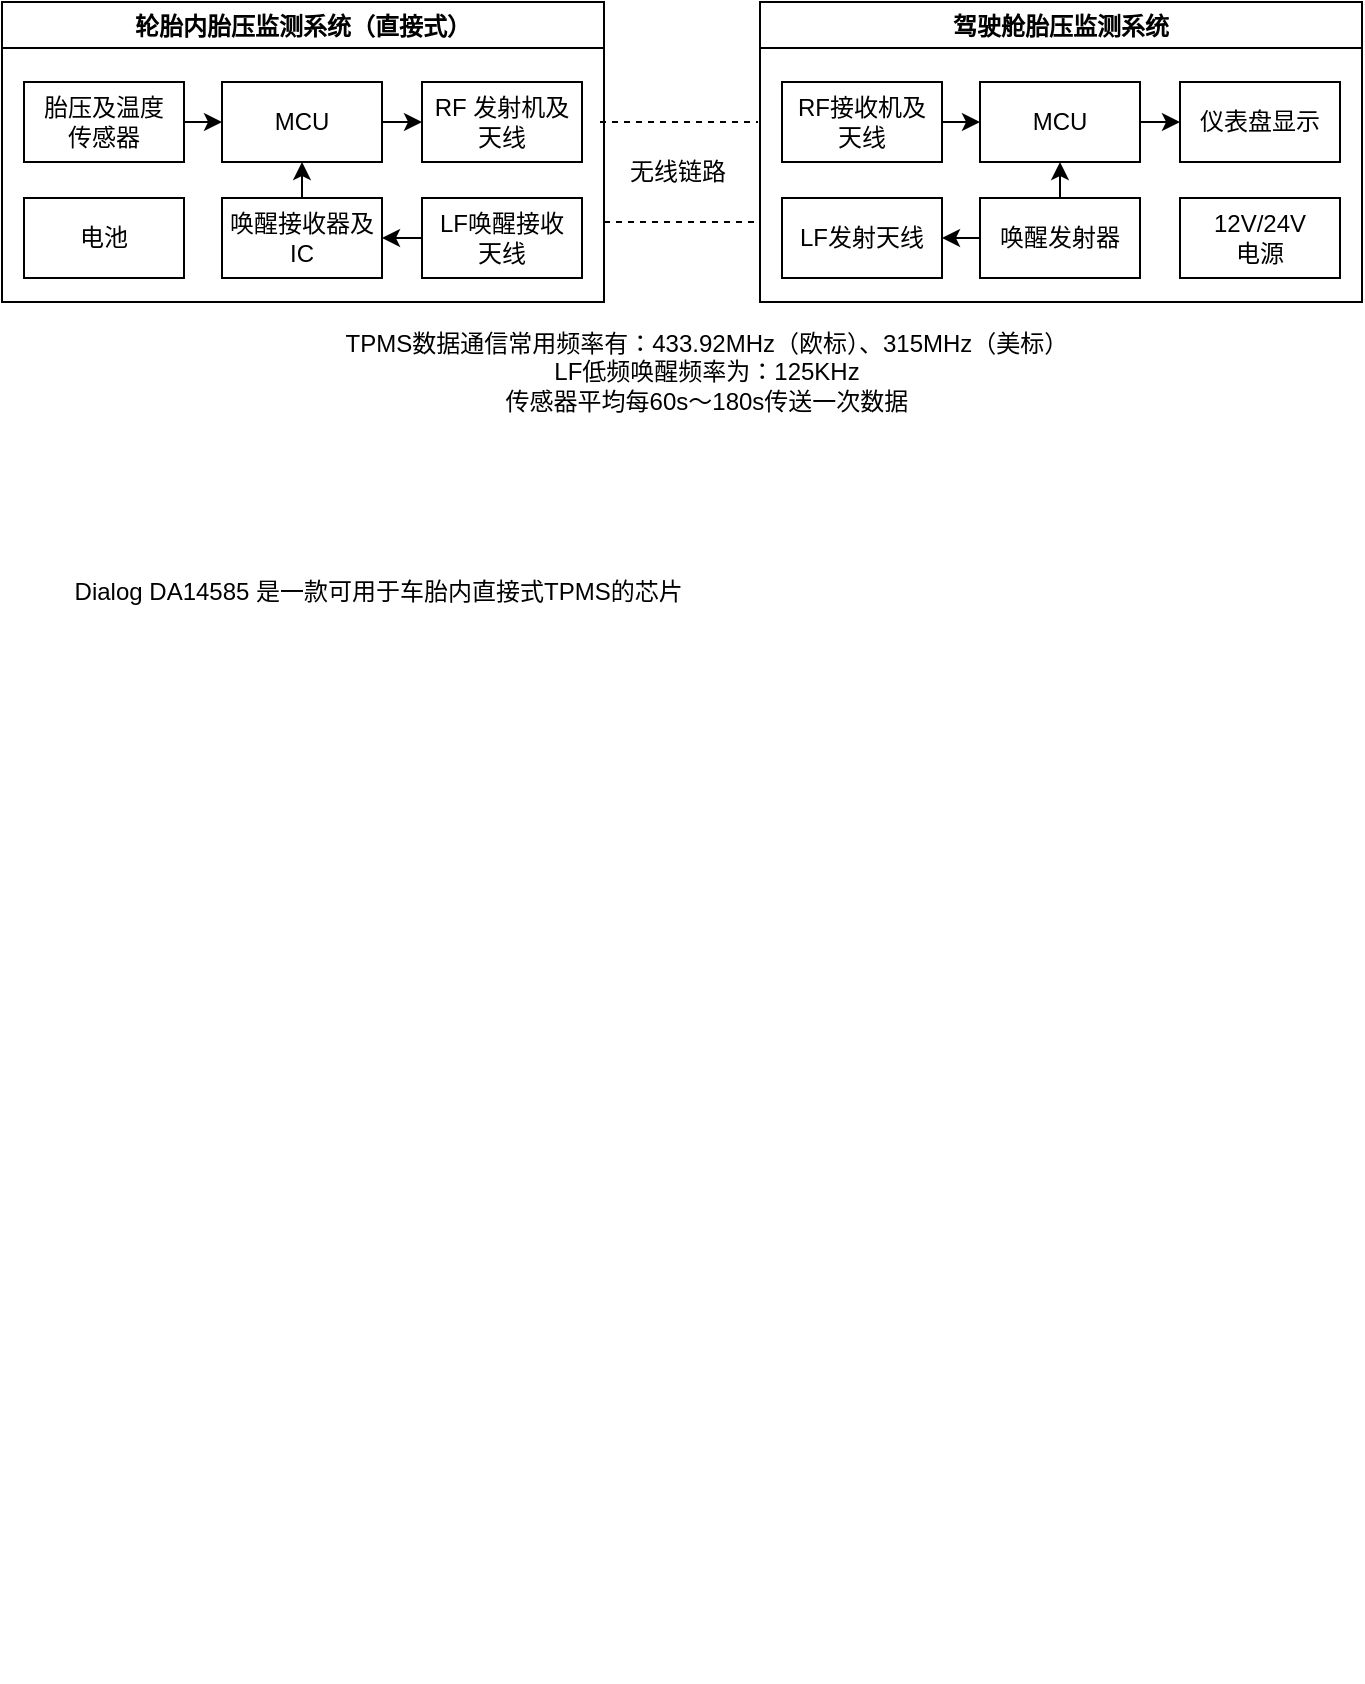 <mxfile>
    <diagram id="UFRCJ5hFlOmFxORTK3ZJ" name="Page-1">
        <mxGraphModel dx="898" dy="574" grid="1" gridSize="10" guides="1" tooltips="1" connect="1" arrows="1" fold="1" page="1" pageScale="1" pageWidth="827" pageHeight="1169" math="0" shadow="0">
            <root>
                <mxCell id="0"/>
                <mxCell id="1" parent="0"/>
                <mxCell id="6" value="轮胎内胎压监测系统（直接式）" style="swimlane;" vertex="1" parent="1">
                    <mxGeometry x="92" y="150" width="301" height="150" as="geometry"/>
                </mxCell>
                <mxCell id="2" value="胎压及温度&lt;br&gt;传感器" style="rounded=0;whiteSpace=wrap;html=1;" vertex="1" parent="6">
                    <mxGeometry x="11" y="40" width="80" height="40" as="geometry"/>
                </mxCell>
                <mxCell id="7" value="MCU" style="rounded=0;whiteSpace=wrap;html=1;" vertex="1" parent="6">
                    <mxGeometry x="110" y="40" width="80" height="40" as="geometry"/>
                </mxCell>
                <mxCell id="8" value="" style="edgeStyle=none;html=1;" edge="1" parent="6" source="2" target="7">
                    <mxGeometry relative="1" as="geometry"/>
                </mxCell>
                <mxCell id="9" value="RF 发射机及天线" style="rounded=0;whiteSpace=wrap;html=1;" vertex="1" parent="6">
                    <mxGeometry x="210" y="40" width="80" height="40" as="geometry"/>
                </mxCell>
                <mxCell id="10" value="" style="edgeStyle=none;html=1;" edge="1" parent="6" source="7" target="9">
                    <mxGeometry relative="1" as="geometry"/>
                </mxCell>
                <mxCell id="11" value="LF唤醒接收&lt;br&gt;天线" style="rounded=0;whiteSpace=wrap;html=1;" vertex="1" parent="6">
                    <mxGeometry x="210" y="98" width="80" height="40" as="geometry"/>
                </mxCell>
                <mxCell id="16" style="edgeStyle=none;html=1;exitX=0.5;exitY=0;exitDx=0;exitDy=0;entryX=0.5;entryY=1;entryDx=0;entryDy=0;" edge="1" parent="6" source="14" target="7">
                    <mxGeometry relative="1" as="geometry"/>
                </mxCell>
                <mxCell id="14" value="唤醒接收器及IC" style="rounded=0;whiteSpace=wrap;html=1;" vertex="1" parent="6">
                    <mxGeometry x="110" y="98" width="80" height="40" as="geometry"/>
                </mxCell>
                <mxCell id="15" value="" style="edgeStyle=none;html=1;" edge="1" parent="6" source="11" target="14">
                    <mxGeometry relative="1" as="geometry"/>
                </mxCell>
                <mxCell id="41" value="电池" style="rounded=0;whiteSpace=wrap;html=1;" vertex="1" parent="6">
                    <mxGeometry x="11" y="98" width="80" height="40" as="geometry"/>
                </mxCell>
                <mxCell id="25" value="驾驶舱胎压监测系统" style="swimlane;" vertex="1" parent="1">
                    <mxGeometry x="471" y="150" width="301" height="150" as="geometry"/>
                </mxCell>
                <mxCell id="26" value="RF接收机及&lt;br&gt;天线" style="rounded=0;whiteSpace=wrap;html=1;" vertex="1" parent="25">
                    <mxGeometry x="11" y="40" width="80" height="40" as="geometry"/>
                </mxCell>
                <mxCell id="27" value="MCU" style="rounded=0;whiteSpace=wrap;html=1;" vertex="1" parent="25">
                    <mxGeometry x="110" y="40" width="80" height="40" as="geometry"/>
                </mxCell>
                <mxCell id="28" value="" style="edgeStyle=none;html=1;" edge="1" parent="25" source="26" target="27">
                    <mxGeometry relative="1" as="geometry"/>
                </mxCell>
                <mxCell id="29" value="仪表盘显示" style="rounded=0;whiteSpace=wrap;html=1;" vertex="1" parent="25">
                    <mxGeometry x="210" y="40" width="80" height="40" as="geometry"/>
                </mxCell>
                <mxCell id="30" value="" style="edgeStyle=none;html=1;" edge="1" parent="25" source="27" target="29">
                    <mxGeometry relative="1" as="geometry"/>
                </mxCell>
                <mxCell id="31" value="LF发射天线" style="rounded=0;whiteSpace=wrap;html=1;" vertex="1" parent="25">
                    <mxGeometry x="11" y="98" width="80" height="40" as="geometry"/>
                </mxCell>
                <mxCell id="32" style="edgeStyle=none;html=1;exitX=0.5;exitY=0;exitDx=0;exitDy=0;entryX=0.5;entryY=1;entryDx=0;entryDy=0;" edge="1" parent="25" source="33" target="27">
                    <mxGeometry relative="1" as="geometry"/>
                </mxCell>
                <mxCell id="36" style="edgeStyle=none;html=1;exitX=0;exitY=0.5;exitDx=0;exitDy=0;entryX=1;entryY=0.5;entryDx=0;entryDy=0;" edge="1" parent="25" source="33" target="31">
                    <mxGeometry relative="1" as="geometry"/>
                </mxCell>
                <mxCell id="33" value="唤醒发射器" style="rounded=0;whiteSpace=wrap;html=1;" vertex="1" parent="25">
                    <mxGeometry x="110" y="98" width="80" height="40" as="geometry"/>
                </mxCell>
                <mxCell id="42" value="12V/24V&lt;br&gt;电源" style="rounded=0;whiteSpace=wrap;html=1;" vertex="1" parent="25">
                    <mxGeometry x="210" y="98" width="80" height="40" as="geometry"/>
                </mxCell>
                <mxCell id="38" value="" style="endArrow=none;dashed=1;html=1;" edge="1" parent="1">
                    <mxGeometry width="50" height="50" relative="1" as="geometry">
                        <mxPoint x="391" y="210" as="sourcePoint"/>
                        <mxPoint x="470" y="210" as="targetPoint"/>
                    </mxGeometry>
                </mxCell>
                <mxCell id="39" value="" style="endArrow=none;dashed=1;html=1;" edge="1" parent="1">
                    <mxGeometry width="50" height="50" relative="1" as="geometry">
                        <mxPoint x="393" y="260" as="sourcePoint"/>
                        <mxPoint x="470" y="260" as="targetPoint"/>
                    </mxGeometry>
                </mxCell>
                <mxCell id="40" value="无线链路" style="text;html=1;strokeColor=none;fillColor=none;align=center;verticalAlign=middle;whiteSpace=wrap;rounded=0;" vertex="1" parent="1">
                    <mxGeometry x="400" y="220" width="60" height="30" as="geometry"/>
                </mxCell>
                <mxCell id="43" value="TPMS数据通信常用频率有：433.92MHz（欧标）、315MHz（美标）&lt;br&gt;LF低频唤醒频率为：125KHz&lt;br&gt;传感器平均每60s～180s传送一次数据" style="text;html=1;strokeColor=none;fillColor=none;align=center;verticalAlign=middle;whiteSpace=wrap;rounded=0;" vertex="1" parent="1">
                    <mxGeometry x="250" y="310" width="388.5" height="50" as="geometry"/>
                </mxCell>
                <mxCell id="45" value="" style="shape=image;verticalLabelPosition=bottom;labelBackgroundColor=#ffffff;verticalAlign=top;aspect=fixed;imageAspect=0;image=https://upload.semidata.info/new.eefocus.com/article/image/2019/05/31/5cf0f7be45ff1.png;" vertex="1" parent="1">
                    <mxGeometry x="100" y="470" width="364" height="520" as="geometry"/>
                </mxCell>
                <mxCell id="48" value="Dialog DA14585 是一款可用于车胎内直接式TPMS的芯片&amp;nbsp;" style="text;html=1;strokeColor=none;fillColor=none;align=center;verticalAlign=middle;whiteSpace=wrap;rounded=0;fontColor=default;" vertex="1" parent="1">
                    <mxGeometry x="127" y="430" width="310" height="30" as="geometry"/>
                </mxCell>
            </root>
        </mxGraphModel>
    </diagram>
</mxfile>